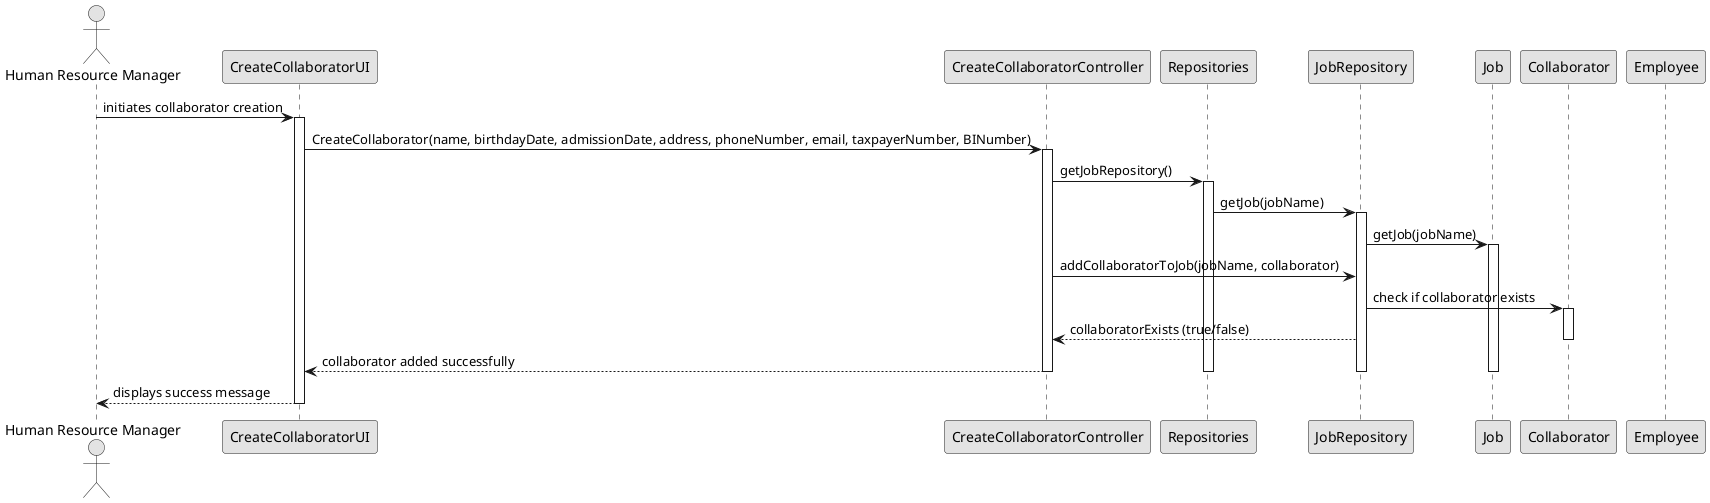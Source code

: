 @startuml
skinparam monochrome true
skinparam shadowing false

actor "Human Resource Manager" as HM
participant "CreateCollaboratorUI" as UI
participant "CreateCollaboratorController" as Controller
participant "Repositories" as Repos
participant "JobRepository" as JobRepo
participant "Job" as Job
participant "Collaborator" as Collaborator
participant "Employee" as Emp

HM -> UI: initiates collaborator creation
activate UI
UI -> Controller: CreateCollaborator(name, birthdayDate, admissionDate, address, phoneNumber, email, taxpayerNumber, BINumber)
activate Controller
Controller -> Repos: getJobRepository()
activate Repos
Repos -> JobRepo: getJob(jobName)
activate JobRepo
JobRepo -> Job: getJob(jobName)
activate Job
Controller -> JobRepo: addCollaboratorToJob(jobName, collaborator)
JobRepo -> Collaborator: check if collaborator exists
activate Collaborator
JobRepo --> Controller: collaboratorExists (true/false)
deactivate Collaborator
Controller --> UI: collaborator added successfully
deactivate Job
deactivate JobRepo
deactivate Repos
deactivate Controller
UI --> HM: displays success message
deactivate UI
@enduml
